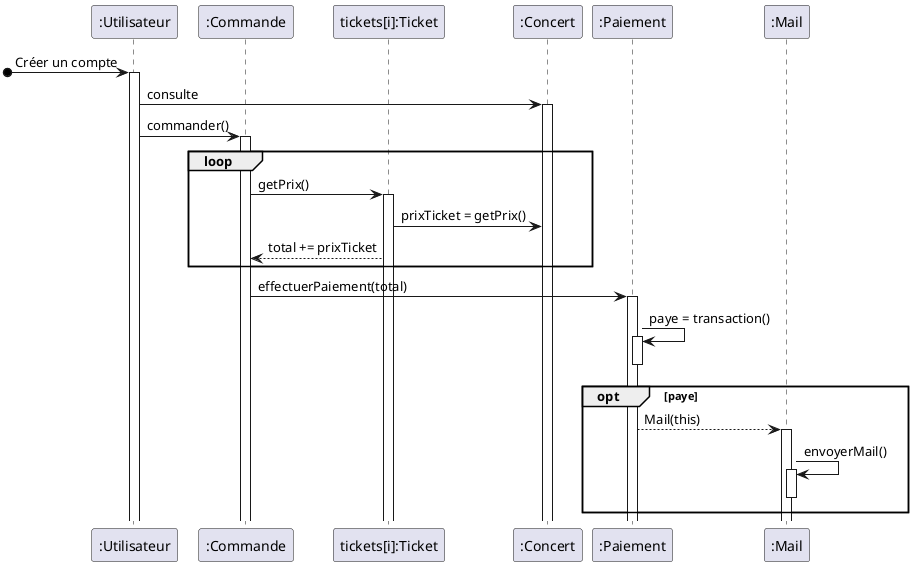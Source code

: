 @startuml
'https://plantuml.com/sequence-diagram

participant ":Concert" as Concert order 10
participant ":Utilisateur" as Utilisateur
participant ":Commande" as Commande
participant "tickets[i]:Ticket" as Ticket order 5
participant ":Mail" as Mail order 40
participant ":Paiement" as Paiement order 30

[o-> Utilisateur : Créer un compte
Activate Utilisateur
Utilisateur -> Concert : consulte
Activate Concert

Utilisateur -> Commande: commander()
Activate Commande
loop
    Commande -> Ticket : getPrix()
    Activate Ticket
    Ticket -> Concert : prixTicket = getPrix()
    Ticket --> Commande : total += prixTicket
end

Commande -> Paiement : effectuerPaiement(total)
Activate Paiement

Paiement -> Paiement: paye = transaction()
Activate Paiement
Deactivate Paiement

opt paye
Paiement --> Mail : Mail(this)
Activate Mail

Mail -> Mail : envoyerMail()
Activate Mail
Deactivate Mail

end

@enduml